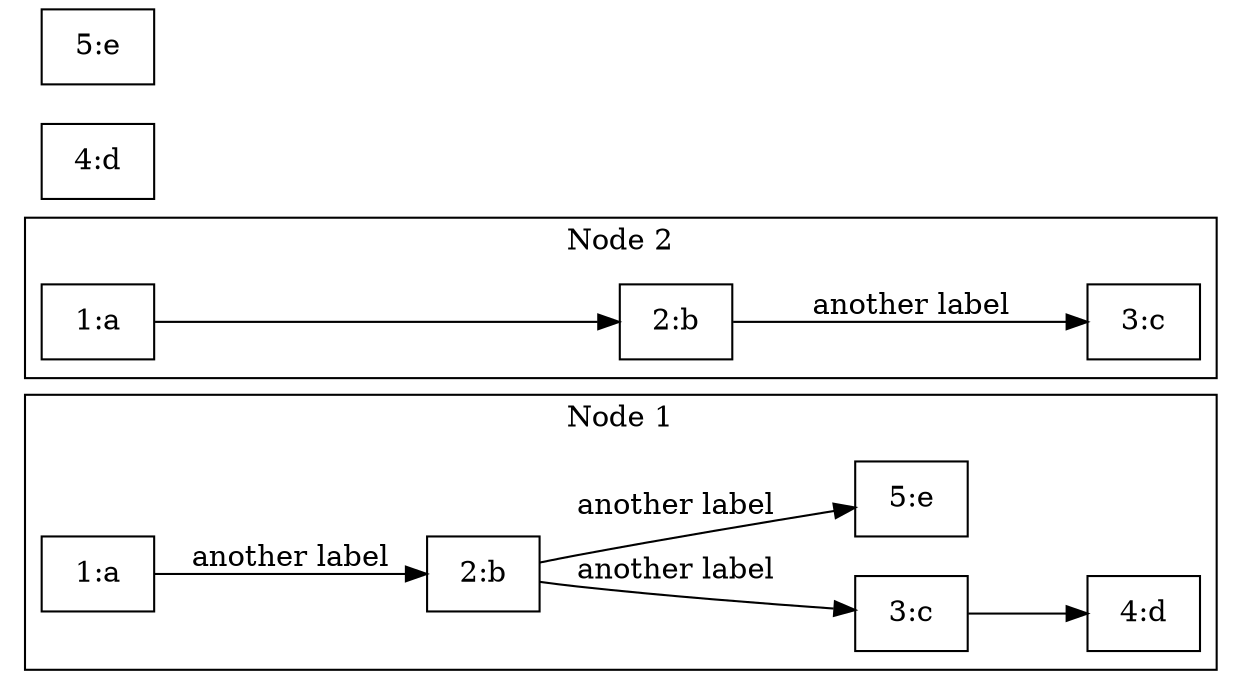 digraph {
    node [shape=record];
    rankdir="LR";
    newrank=true;
    node1_1a [label = "1:a"]
    node1_1b [label = "2:b"]
    node1_1c [label = "3:c"]
    node1_1d [label = "4:d"]
    node1_1e [label = "5:e"]

    node2_1a [label = "1:a"]
    node2_1b [label = "2:b"]
    node2_1c [label = "3:c"]
    node2_1d [label = "4:d"]
    node2_1e [label = "5:e"]

    {rank = same; node1_1a; node2_1a;}
    {rank = same; node1_1d; node2_1c;}

    subgraph cluster_0 {
        label="Node 1";
        node1_1a -> node1_1b [ label="another label"];
        node1_1b -> node1_1c [ label="another label"];
        node1_1c -> node1_1d;
        node1_1b -> node1_1e [ label="another label"];
    }

    subgraph cluster_2 {
        label="Node 2";
        node2_1a -> node2_1b;
        node2_1b -> node2_1c [ label="another label"];
    }

}